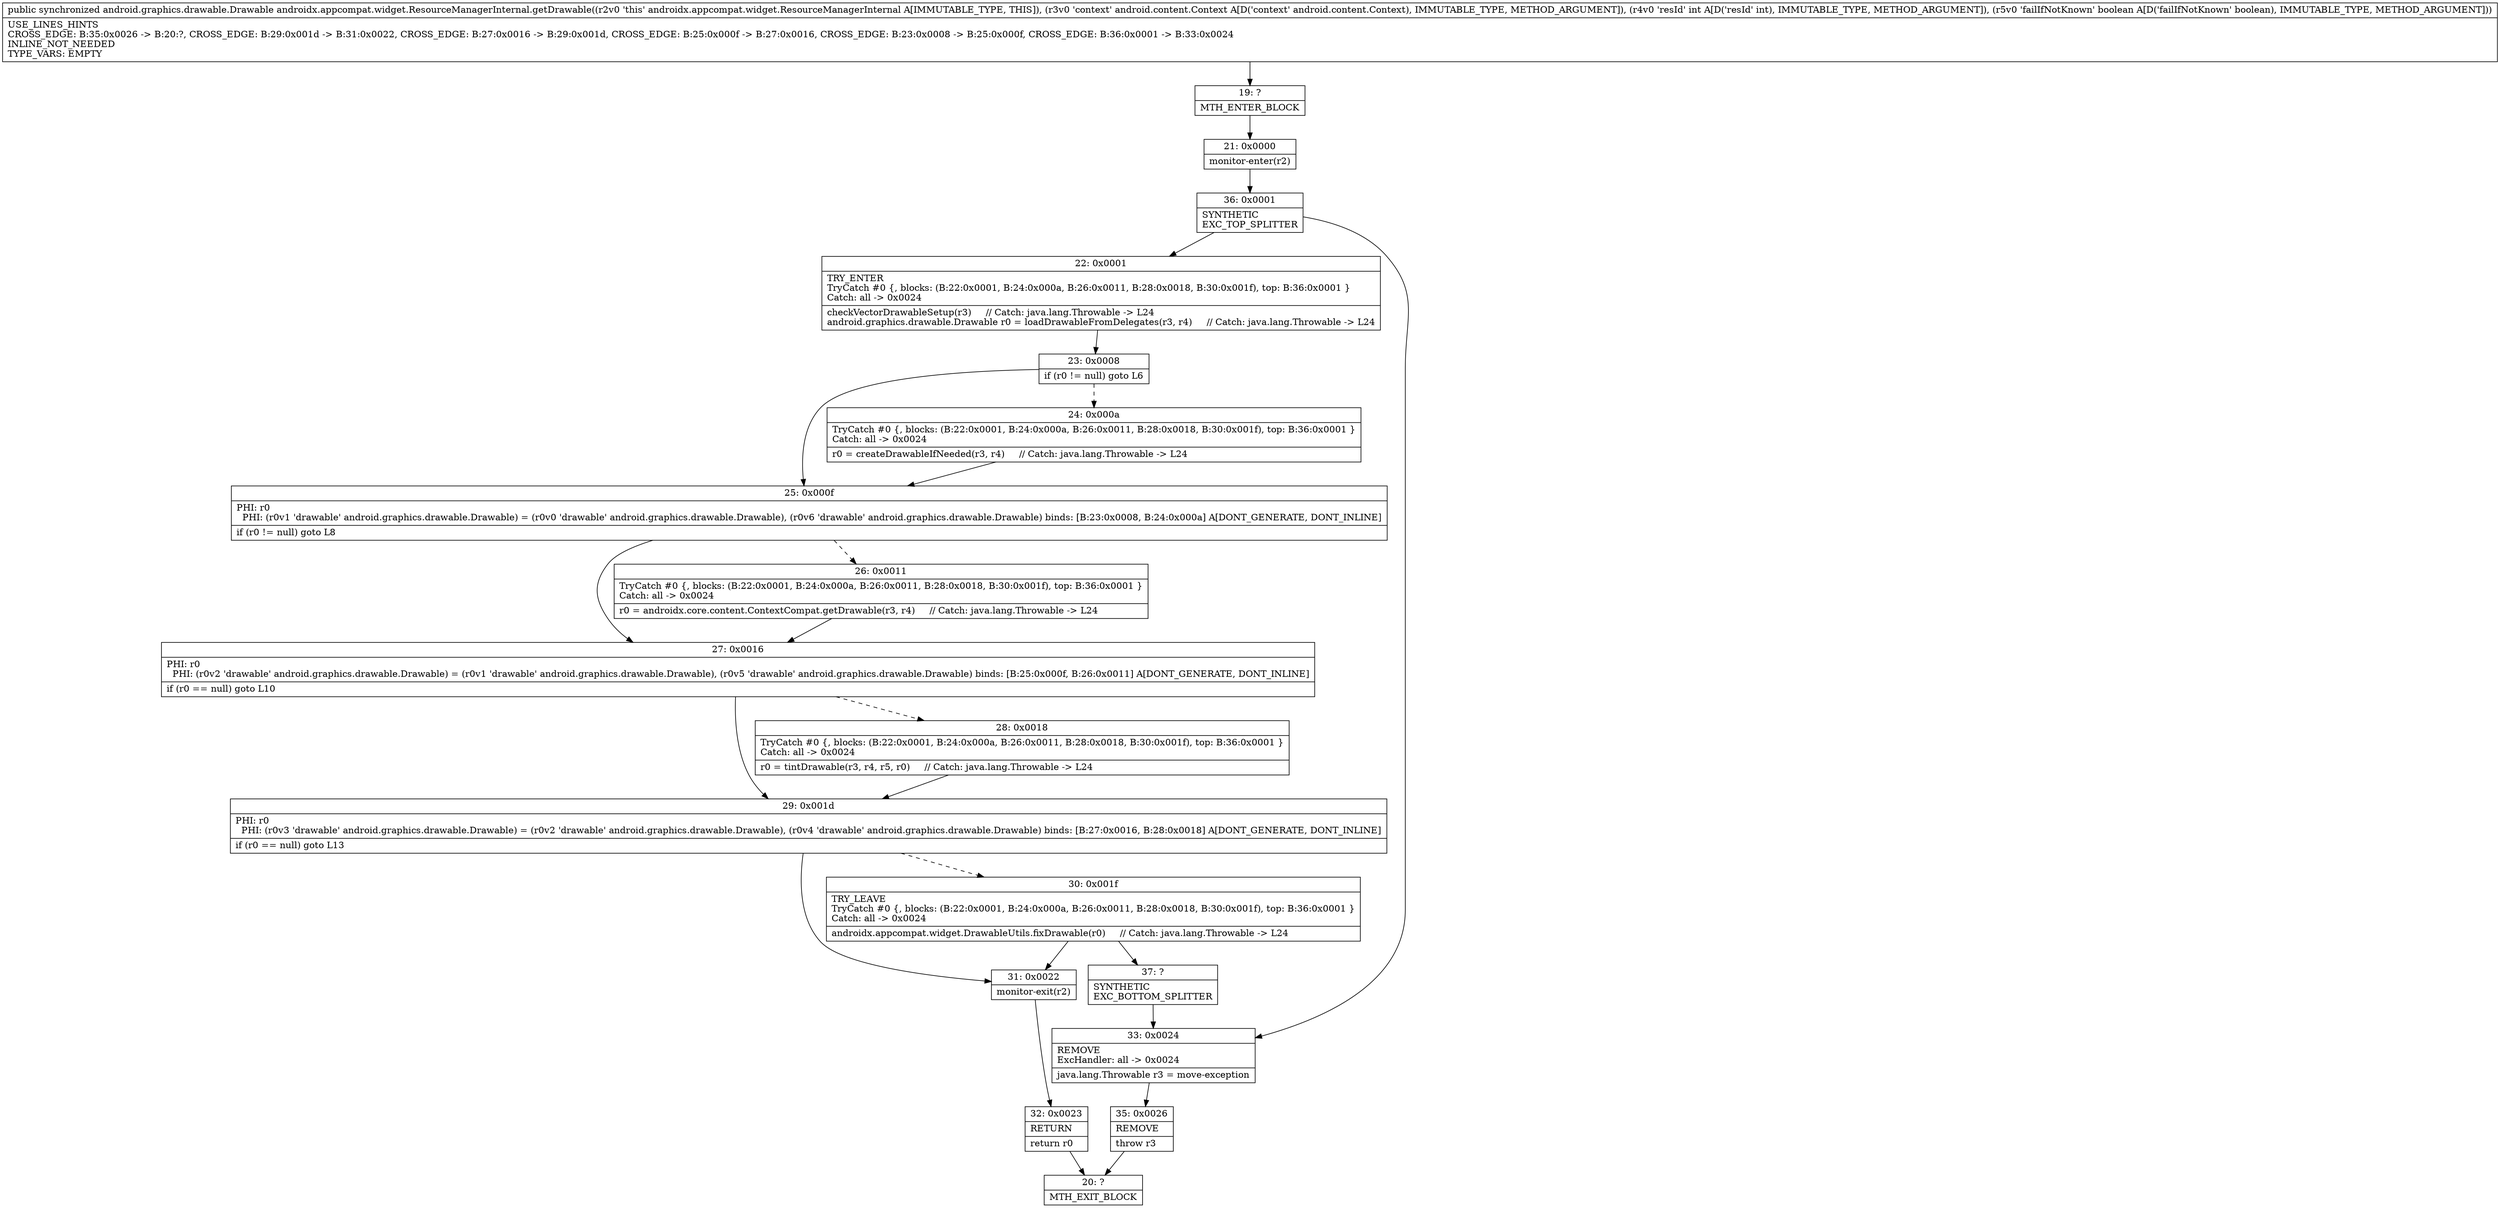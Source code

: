 digraph "CFG forandroidx.appcompat.widget.ResourceManagerInternal.getDrawable(Landroid\/content\/Context;IZ)Landroid\/graphics\/drawable\/Drawable;" {
Node_19 [shape=record,label="{19\:\ ?|MTH_ENTER_BLOCK\l}"];
Node_21 [shape=record,label="{21\:\ 0x0000|monitor\-enter(r2)\l}"];
Node_36 [shape=record,label="{36\:\ 0x0001|SYNTHETIC\lEXC_TOP_SPLITTER\l}"];
Node_22 [shape=record,label="{22\:\ 0x0001|TRY_ENTER\lTryCatch #0 \{, blocks: (B:22:0x0001, B:24:0x000a, B:26:0x0011, B:28:0x0018, B:30:0x001f), top: B:36:0x0001 \}\lCatch: all \-\> 0x0024\l|checkVectorDrawableSetup(r3)     \/\/ Catch: java.lang.Throwable \-\> L24\landroid.graphics.drawable.Drawable r0 = loadDrawableFromDelegates(r3, r4)     \/\/ Catch: java.lang.Throwable \-\> L24\l}"];
Node_23 [shape=record,label="{23\:\ 0x0008|if (r0 != null) goto L6\l}"];
Node_24 [shape=record,label="{24\:\ 0x000a|TryCatch #0 \{, blocks: (B:22:0x0001, B:24:0x000a, B:26:0x0011, B:28:0x0018, B:30:0x001f), top: B:36:0x0001 \}\lCatch: all \-\> 0x0024\l|r0 = createDrawableIfNeeded(r3, r4)     \/\/ Catch: java.lang.Throwable \-\> L24\l}"];
Node_25 [shape=record,label="{25\:\ 0x000f|PHI: r0 \l  PHI: (r0v1 'drawable' android.graphics.drawable.Drawable) = (r0v0 'drawable' android.graphics.drawable.Drawable), (r0v6 'drawable' android.graphics.drawable.Drawable) binds: [B:23:0x0008, B:24:0x000a] A[DONT_GENERATE, DONT_INLINE]\l|if (r0 != null) goto L8\l}"];
Node_26 [shape=record,label="{26\:\ 0x0011|TryCatch #0 \{, blocks: (B:22:0x0001, B:24:0x000a, B:26:0x0011, B:28:0x0018, B:30:0x001f), top: B:36:0x0001 \}\lCatch: all \-\> 0x0024\l|r0 = androidx.core.content.ContextCompat.getDrawable(r3, r4)     \/\/ Catch: java.lang.Throwable \-\> L24\l}"];
Node_27 [shape=record,label="{27\:\ 0x0016|PHI: r0 \l  PHI: (r0v2 'drawable' android.graphics.drawable.Drawable) = (r0v1 'drawable' android.graphics.drawable.Drawable), (r0v5 'drawable' android.graphics.drawable.Drawable) binds: [B:25:0x000f, B:26:0x0011] A[DONT_GENERATE, DONT_INLINE]\l|if (r0 == null) goto L10\l}"];
Node_28 [shape=record,label="{28\:\ 0x0018|TryCatch #0 \{, blocks: (B:22:0x0001, B:24:0x000a, B:26:0x0011, B:28:0x0018, B:30:0x001f), top: B:36:0x0001 \}\lCatch: all \-\> 0x0024\l|r0 = tintDrawable(r3, r4, r5, r0)     \/\/ Catch: java.lang.Throwable \-\> L24\l}"];
Node_29 [shape=record,label="{29\:\ 0x001d|PHI: r0 \l  PHI: (r0v3 'drawable' android.graphics.drawable.Drawable) = (r0v2 'drawable' android.graphics.drawable.Drawable), (r0v4 'drawable' android.graphics.drawable.Drawable) binds: [B:27:0x0016, B:28:0x0018] A[DONT_GENERATE, DONT_INLINE]\l|if (r0 == null) goto L13\l}"];
Node_30 [shape=record,label="{30\:\ 0x001f|TRY_LEAVE\lTryCatch #0 \{, blocks: (B:22:0x0001, B:24:0x000a, B:26:0x0011, B:28:0x0018, B:30:0x001f), top: B:36:0x0001 \}\lCatch: all \-\> 0x0024\l|androidx.appcompat.widget.DrawableUtils.fixDrawable(r0)     \/\/ Catch: java.lang.Throwable \-\> L24\l}"];
Node_37 [shape=record,label="{37\:\ ?|SYNTHETIC\lEXC_BOTTOM_SPLITTER\l}"];
Node_31 [shape=record,label="{31\:\ 0x0022|monitor\-exit(r2)\l}"];
Node_32 [shape=record,label="{32\:\ 0x0023|RETURN\l|return r0\l}"];
Node_20 [shape=record,label="{20\:\ ?|MTH_EXIT_BLOCK\l}"];
Node_33 [shape=record,label="{33\:\ 0x0024|REMOVE\lExcHandler: all \-\> 0x0024\l|java.lang.Throwable r3 = move\-exception\l}"];
Node_35 [shape=record,label="{35\:\ 0x0026|REMOVE\l|throw r3\l}"];
MethodNode[shape=record,label="{public synchronized android.graphics.drawable.Drawable androidx.appcompat.widget.ResourceManagerInternal.getDrawable((r2v0 'this' androidx.appcompat.widget.ResourceManagerInternal A[IMMUTABLE_TYPE, THIS]), (r3v0 'context' android.content.Context A[D('context' android.content.Context), IMMUTABLE_TYPE, METHOD_ARGUMENT]), (r4v0 'resId' int A[D('resId' int), IMMUTABLE_TYPE, METHOD_ARGUMENT]), (r5v0 'failIfNotKnown' boolean A[D('failIfNotKnown' boolean), IMMUTABLE_TYPE, METHOD_ARGUMENT]))  | USE_LINES_HINTS\lCROSS_EDGE: B:35:0x0026 \-\> B:20:?, CROSS_EDGE: B:29:0x001d \-\> B:31:0x0022, CROSS_EDGE: B:27:0x0016 \-\> B:29:0x001d, CROSS_EDGE: B:25:0x000f \-\> B:27:0x0016, CROSS_EDGE: B:23:0x0008 \-\> B:25:0x000f, CROSS_EDGE: B:36:0x0001 \-\> B:33:0x0024\lINLINE_NOT_NEEDED\lTYPE_VARS: EMPTY\l}"];
MethodNode -> Node_19;Node_19 -> Node_21;
Node_21 -> Node_36;
Node_36 -> Node_22;
Node_36 -> Node_33;
Node_22 -> Node_23;
Node_23 -> Node_24[style=dashed];
Node_23 -> Node_25;
Node_24 -> Node_25;
Node_25 -> Node_26[style=dashed];
Node_25 -> Node_27;
Node_26 -> Node_27;
Node_27 -> Node_28[style=dashed];
Node_27 -> Node_29;
Node_28 -> Node_29;
Node_29 -> Node_30[style=dashed];
Node_29 -> Node_31;
Node_30 -> Node_31;
Node_30 -> Node_37;
Node_37 -> Node_33;
Node_31 -> Node_32;
Node_32 -> Node_20;
Node_33 -> Node_35;
Node_35 -> Node_20;
}

